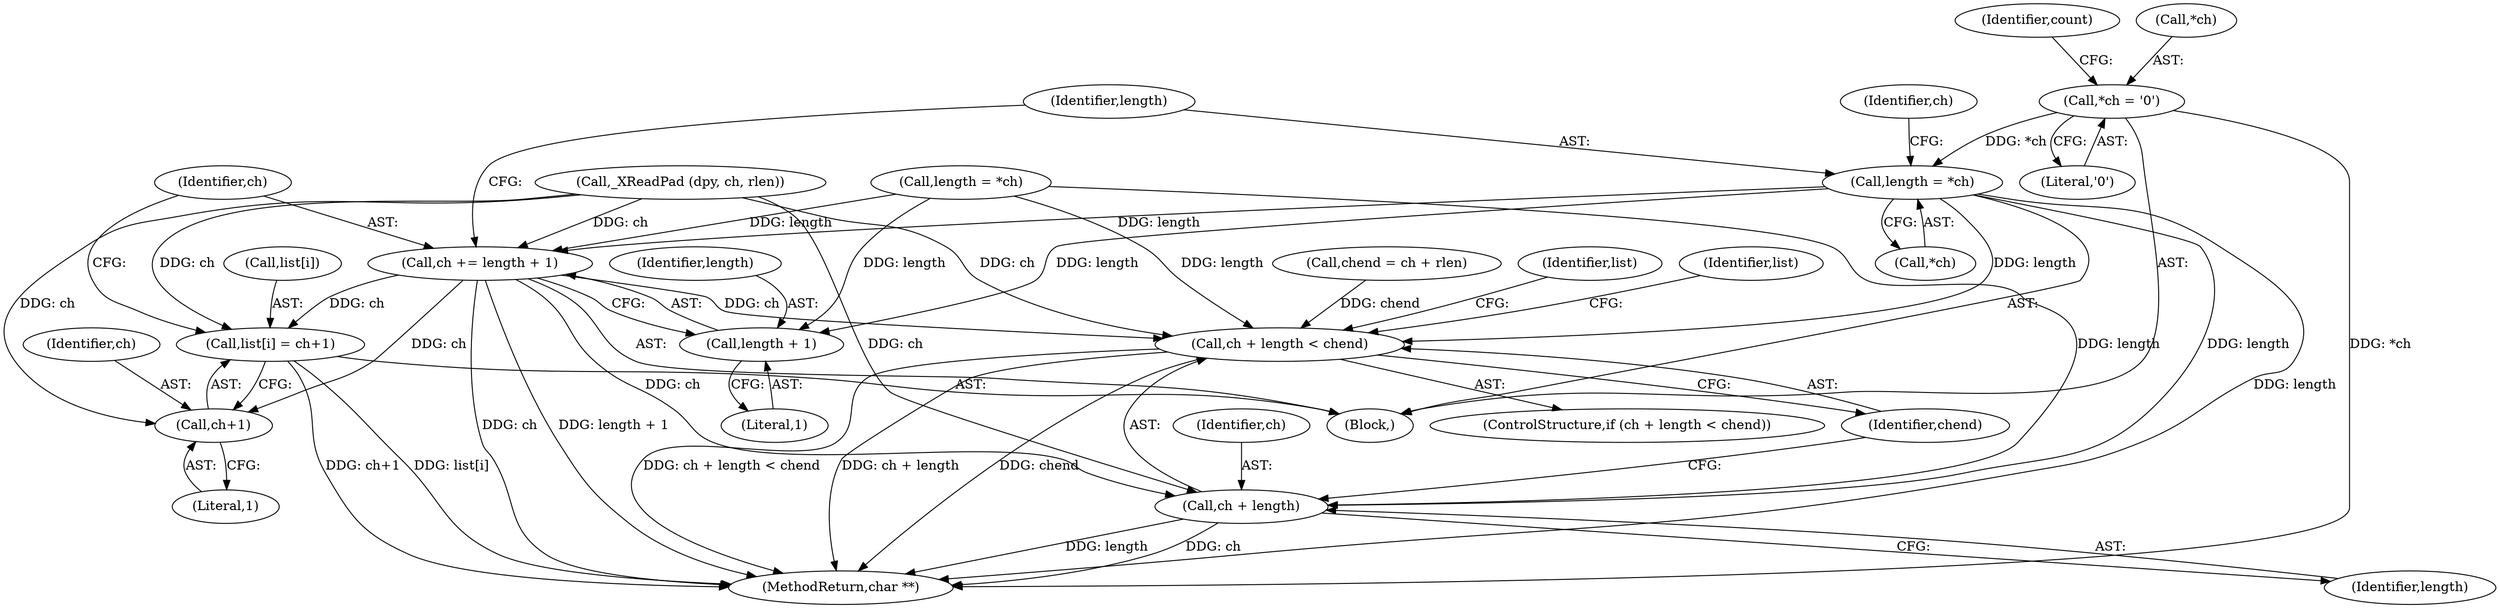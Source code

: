 digraph "0_libx11_b469da1430cdcee06e31c6251b83aede072a1ff0_1@pointer" {
"1000267" [label="(Call,*ch = '\0')"];
"1000263" [label="(Call,length = *ch)"];
"1000245" [label="(Call,ch + length < chend)"];
"1000246" [label="(Call,ch + length)"];
"1000258" [label="(Call,ch += length + 1)"];
"1000251" [label="(Call,list[i] = ch+1)"];
"1000255" [label="(Call,ch+1)"];
"1000260" [label="(Call,length + 1)"];
"1000279" [label="(MethodReturn,char **)"];
"1000250" [label="(Block,)"];
"1000247" [label="(Identifier,ch)"];
"1000258" [label="(Call,ch += length + 1)"];
"1000267" [label="(Call,*ch = '\0')"];
"1000246" [label="(Call,ch + length)"];
"1000257" [label="(Literal,1)"];
"1000223" [label="(Call,chend = ch + rlen)"];
"1000252" [label="(Call,list[i])"];
"1000270" [label="(Literal,'\0')"];
"1000256" [label="(Identifier,ch)"];
"1000249" [label="(Identifier,chend)"];
"1000248" [label="(Identifier,length)"];
"1000251" [label="(Call,list[i] = ch+1)"];
"1000219" [label="(Call,_XReadPad (dpy, ch, rlen))"];
"1000264" [label="(Identifier,length)"];
"1000245" [label="(Call,ch + length < chend)"];
"1000265" [label="(Call,*ch)"];
"1000255" [label="(Call,ch+1)"];
"1000228" [label="(Call,length = *ch)"];
"1000269" [label="(Identifier,ch)"];
"1000244" [label="(ControlStructure,if (ch + length < chend))"];
"1000253" [label="(Identifier,list)"];
"1000272" [label="(Identifier,count)"];
"1000268" [label="(Call,*ch)"];
"1000263" [label="(Call,length = *ch)"];
"1000260" [label="(Call,length + 1)"];
"1000261" [label="(Identifier,length)"];
"1000276" [label="(Identifier,list)"];
"1000259" [label="(Identifier,ch)"];
"1000262" [label="(Literal,1)"];
"1000267" -> "1000250"  [label="AST: "];
"1000267" -> "1000270"  [label="CFG: "];
"1000268" -> "1000267"  [label="AST: "];
"1000270" -> "1000267"  [label="AST: "];
"1000272" -> "1000267"  [label="CFG: "];
"1000267" -> "1000279"  [label="DDG: *ch"];
"1000267" -> "1000263"  [label="DDG: *ch"];
"1000263" -> "1000250"  [label="AST: "];
"1000263" -> "1000265"  [label="CFG: "];
"1000264" -> "1000263"  [label="AST: "];
"1000265" -> "1000263"  [label="AST: "];
"1000269" -> "1000263"  [label="CFG: "];
"1000263" -> "1000279"  [label="DDG: length"];
"1000263" -> "1000245"  [label="DDG: length"];
"1000263" -> "1000246"  [label="DDG: length"];
"1000263" -> "1000258"  [label="DDG: length"];
"1000263" -> "1000260"  [label="DDG: length"];
"1000245" -> "1000244"  [label="AST: "];
"1000245" -> "1000249"  [label="CFG: "];
"1000246" -> "1000245"  [label="AST: "];
"1000249" -> "1000245"  [label="AST: "];
"1000253" -> "1000245"  [label="CFG: "];
"1000276" -> "1000245"  [label="CFG: "];
"1000245" -> "1000279"  [label="DDG: ch + length < chend"];
"1000245" -> "1000279"  [label="DDG: ch + length"];
"1000245" -> "1000279"  [label="DDG: chend"];
"1000258" -> "1000245"  [label="DDG: ch"];
"1000219" -> "1000245"  [label="DDG: ch"];
"1000228" -> "1000245"  [label="DDG: length"];
"1000223" -> "1000245"  [label="DDG: chend"];
"1000246" -> "1000248"  [label="CFG: "];
"1000247" -> "1000246"  [label="AST: "];
"1000248" -> "1000246"  [label="AST: "];
"1000249" -> "1000246"  [label="CFG: "];
"1000246" -> "1000279"  [label="DDG: length"];
"1000246" -> "1000279"  [label="DDG: ch"];
"1000258" -> "1000246"  [label="DDG: ch"];
"1000219" -> "1000246"  [label="DDG: ch"];
"1000228" -> "1000246"  [label="DDG: length"];
"1000258" -> "1000250"  [label="AST: "];
"1000258" -> "1000260"  [label="CFG: "];
"1000259" -> "1000258"  [label="AST: "];
"1000260" -> "1000258"  [label="AST: "];
"1000264" -> "1000258"  [label="CFG: "];
"1000258" -> "1000279"  [label="DDG: ch"];
"1000258" -> "1000279"  [label="DDG: length + 1"];
"1000258" -> "1000251"  [label="DDG: ch"];
"1000258" -> "1000255"  [label="DDG: ch"];
"1000228" -> "1000258"  [label="DDG: length"];
"1000219" -> "1000258"  [label="DDG: ch"];
"1000251" -> "1000250"  [label="AST: "];
"1000251" -> "1000255"  [label="CFG: "];
"1000252" -> "1000251"  [label="AST: "];
"1000255" -> "1000251"  [label="AST: "];
"1000259" -> "1000251"  [label="CFG: "];
"1000251" -> "1000279"  [label="DDG: ch+1"];
"1000251" -> "1000279"  [label="DDG: list[i]"];
"1000219" -> "1000251"  [label="DDG: ch"];
"1000255" -> "1000257"  [label="CFG: "];
"1000256" -> "1000255"  [label="AST: "];
"1000257" -> "1000255"  [label="AST: "];
"1000219" -> "1000255"  [label="DDG: ch"];
"1000260" -> "1000262"  [label="CFG: "];
"1000261" -> "1000260"  [label="AST: "];
"1000262" -> "1000260"  [label="AST: "];
"1000228" -> "1000260"  [label="DDG: length"];
}
